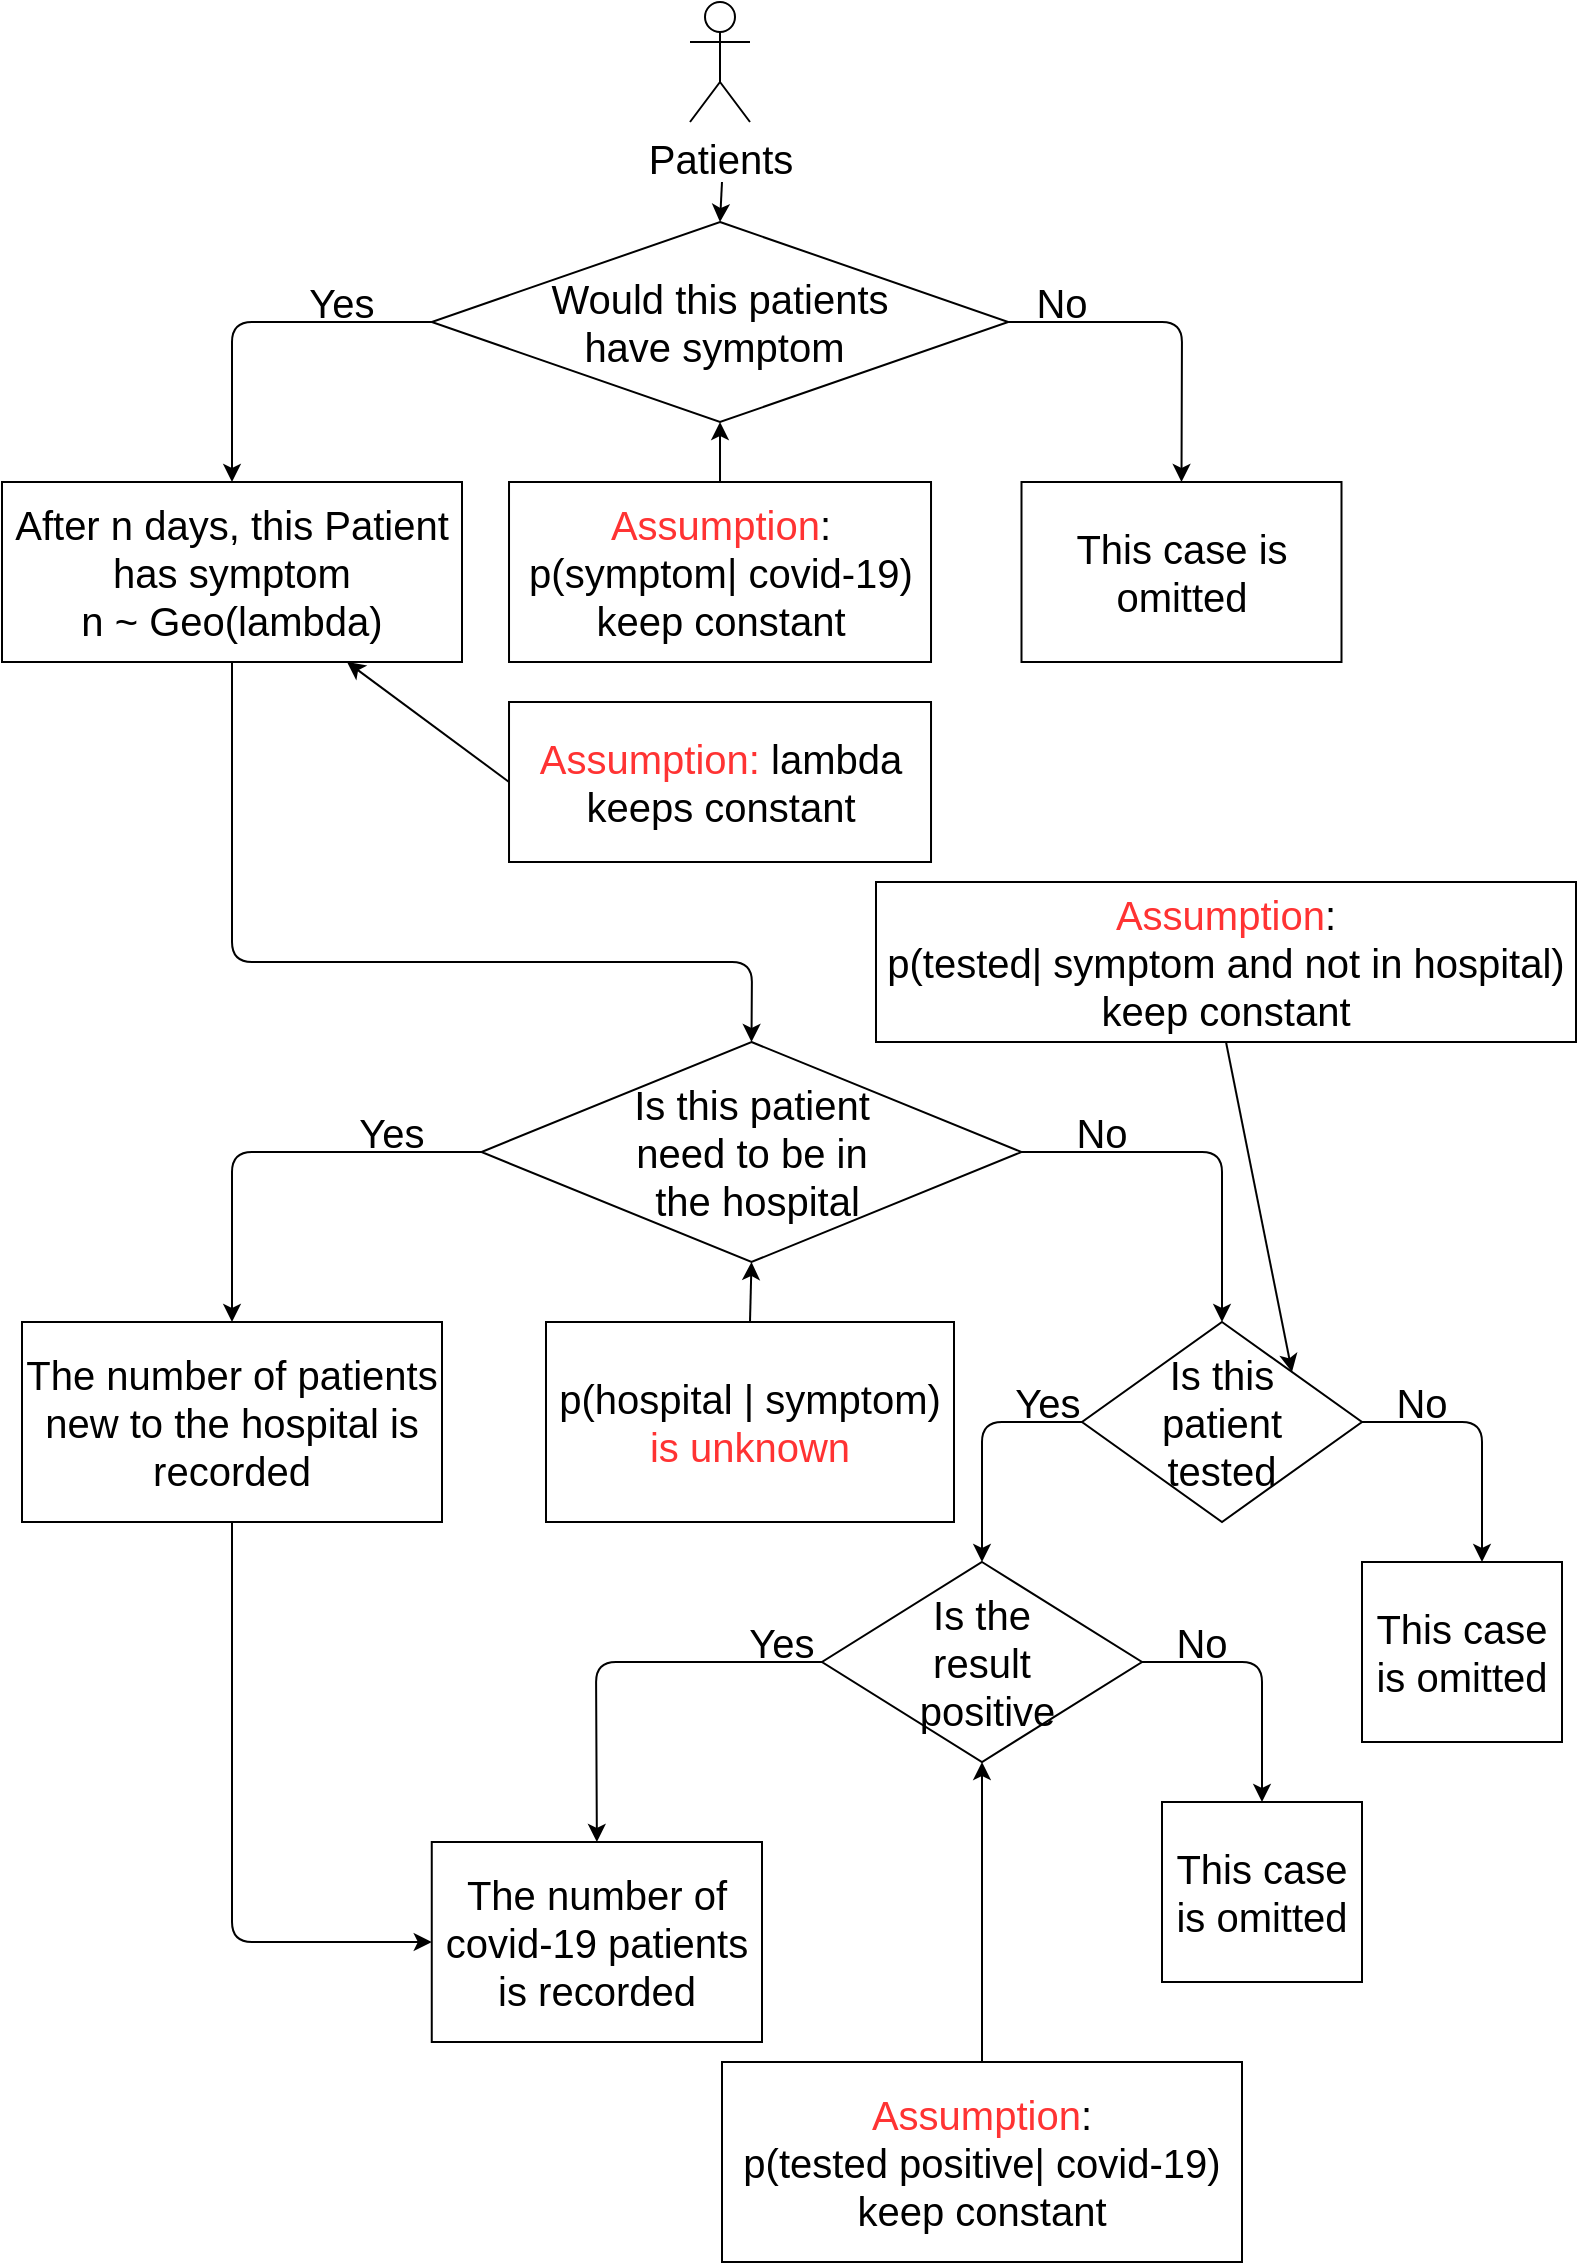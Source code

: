 <mxfile version="14.9.2" type="device"><diagram id="wYgK5nks8HcWJWhXojZG" name="Page-1"><mxGraphModel dx="1052" dy="624" grid="1" gridSize="10" guides="1" tooltips="1" connect="1" arrows="1" fold="1" page="1" pageScale="1" pageWidth="827" pageHeight="1169" math="0" shadow="0"><root><mxCell id="0"/><mxCell id="1" parent="0"/><mxCell id="vHe0E507JqWtaFOiYlpj-1" value="&lt;font style=&quot;font-size: 20px&quot;&gt;Patients&lt;/font&gt;" style="shape=umlActor;verticalLabelPosition=bottom;verticalAlign=top;html=1;outlineConnect=0;" parent="1" vertex="1"><mxGeometry x="384" y="20" width="30" height="60" as="geometry"/></mxCell><mxCell id="vHe0E507JqWtaFOiYlpj-4" value="" style="endArrow=classic;html=1;entryX=0.5;entryY=0;entryDx=0;entryDy=0;" parent="1" target="vHe0E507JqWtaFOiYlpj-8" edge="1"><mxGeometry width="50" height="50" relative="1" as="geometry"><mxPoint x="400" y="110" as="sourcePoint"/><mxPoint x="400" y="180" as="targetPoint"/></mxGeometry></mxCell><mxCell id="vHe0E507JqWtaFOiYlpj-6" value="&lt;font style=&quot;font-size: 20px&quot;&gt;After n days, this Patient has symptom&lt;br&gt;n ~ Geo(lambda)&lt;/font&gt;" style="rounded=0;whiteSpace=wrap;html=1;" parent="1" vertex="1"><mxGeometry x="40" y="260" width="230" height="90" as="geometry"/></mxCell><mxCell id="vHe0E507JqWtaFOiYlpj-8" value="&lt;font style=&quot;font-size: 20px&quot;&gt;Would this patients &lt;br&gt;have symptom&amp;nbsp;&lt;/font&gt;" style="rhombus;whiteSpace=wrap;html=1;" parent="1" vertex="1"><mxGeometry x="254.88" y="130" width="288.25" height="100" as="geometry"/></mxCell><mxCell id="vHe0E507JqWtaFOiYlpj-9" value="" style="endArrow=classic;html=1;exitX=0;exitY=0.5;exitDx=0;exitDy=0;entryX=0.5;entryY=0;entryDx=0;entryDy=0;" parent="1" source="vHe0E507JqWtaFOiYlpj-8" target="vHe0E507JqWtaFOiYlpj-6" edge="1"><mxGeometry width="50" height="50" relative="1" as="geometry"><mxPoint x="190" y="180" as="sourcePoint"/><mxPoint x="240" y="130" as="targetPoint"/><Array as="points"><mxPoint x="155" y="180"/></Array></mxGeometry></mxCell><mxCell id="vHe0E507JqWtaFOiYlpj-10" value="&lt;font style=&quot;font-size: 20px&quot;&gt;Yes&lt;/font&gt;" style="text;html=1;strokeColor=none;fillColor=none;align=center;verticalAlign=middle;whiteSpace=wrap;rounded=0;" parent="1" vertex="1"><mxGeometry x="190" y="160" width="40" height="20" as="geometry"/></mxCell><mxCell id="vHe0E507JqWtaFOiYlpj-11" value="&lt;font style=&quot;font-size: 20px&quot;&gt;This case is omitted&lt;/font&gt;" style="rounded=0;whiteSpace=wrap;html=1;" parent="1" vertex="1"><mxGeometry x="549.75" y="260" width="160" height="90" as="geometry"/></mxCell><mxCell id="vHe0E507JqWtaFOiYlpj-12" value="" style="endArrow=classic;html=1;entryX=0.5;entryY=0;entryDx=0;entryDy=0;exitX=1;exitY=0.5;exitDx=0;exitDy=0;" parent="1" source="vHe0E507JqWtaFOiYlpj-8" target="vHe0E507JqWtaFOiYlpj-11" edge="1"><mxGeometry width="50" height="50" relative="1" as="geometry"><mxPoint x="520" y="210" as="sourcePoint"/><mxPoint x="440" y="170" as="targetPoint"/><Array as="points"><mxPoint x="630" y="180"/></Array></mxGeometry></mxCell><mxCell id="vHe0E507JqWtaFOiYlpj-13" value="&lt;font style=&quot;font-size: 20px&quot;&gt;No&lt;/font&gt;" style="text;html=1;strokeColor=none;fillColor=none;align=center;verticalAlign=middle;whiteSpace=wrap;rounded=0;" parent="1" vertex="1"><mxGeometry x="549.75" y="160" width="40" height="20" as="geometry"/></mxCell><mxCell id="vHe0E507JqWtaFOiYlpj-15" value="&lt;font style=&quot;font-size: 20px&quot;&gt;&lt;font color=&quot;#ff3333&quot;&gt;Assumption&lt;/font&gt;:&lt;br&gt;p(symptom| covid-19) keep constant&lt;/font&gt;" style="rounded=0;whiteSpace=wrap;html=1;" parent="1" vertex="1"><mxGeometry x="293.51" y="260" width="211" height="90" as="geometry"/></mxCell><mxCell id="vHe0E507JqWtaFOiYlpj-16" value="" style="endArrow=classic;html=1;entryX=0.5;entryY=1;entryDx=0;entryDy=0;exitX=0.5;exitY=0;exitDx=0;exitDy=0;" parent="1" source="vHe0E507JqWtaFOiYlpj-15" target="vHe0E507JqWtaFOiYlpj-8" edge="1"><mxGeometry width="50" height="50" relative="1" as="geometry"><mxPoint x="390" y="360" as="sourcePoint"/><mxPoint x="440" y="310" as="targetPoint"/></mxGeometry></mxCell><mxCell id="vHe0E507JqWtaFOiYlpj-17" value="" style="endArrow=classic;html=1;entryX=0.75;entryY=1;entryDx=0;entryDy=0;exitX=0;exitY=0.5;exitDx=0;exitDy=0;" parent="1" source="vHe0E507JqWtaFOiYlpj-18" target="vHe0E507JqWtaFOiYlpj-6" edge="1"><mxGeometry width="50" height="50" relative="1" as="geometry"><mxPoint x="280" y="490" as="sourcePoint"/><mxPoint x="440" y="530" as="targetPoint"/></mxGeometry></mxCell><mxCell id="vHe0E507JqWtaFOiYlpj-18" value="&lt;font style=&quot;font-size: 20px&quot;&gt;&lt;font color=&quot;#ff3333&quot;&gt;Assumption:&lt;/font&gt;&amp;nbsp;lambda keeps constant&lt;/font&gt;" style="rounded=0;whiteSpace=wrap;html=1;" parent="1" vertex="1"><mxGeometry x="293.51" y="370" width="211" height="80" as="geometry"/></mxCell><mxCell id="vHe0E507JqWtaFOiYlpj-19" value="" style="endArrow=classic;html=1;exitX=0.5;exitY=1;exitDx=0;exitDy=0;entryX=0.5;entryY=0;entryDx=0;entryDy=0;" parent="1" source="vHe0E507JqWtaFOiYlpj-6" target="vHe0E507JqWtaFOiYlpj-20" edge="1"><mxGeometry width="50" height="50" relative="1" as="geometry"><mxPoint x="390" y="690" as="sourcePoint"/><mxPoint x="420" y="670" as="targetPoint"/><Array as="points"><mxPoint x="155" y="500"/><mxPoint x="415" y="500"/></Array></mxGeometry></mxCell><mxCell id="vHe0E507JqWtaFOiYlpj-20" value="&lt;font style=&quot;font-size: 20px&quot;&gt;Is this patient &lt;br&gt;need to&amp;nbsp;be in&lt;br&gt;&amp;nbsp;the hospital&lt;/font&gt;" style="rhombus;whiteSpace=wrap;html=1;" parent="1" vertex="1"><mxGeometry x="279.75" y="540" width="270" height="110" as="geometry"/></mxCell><mxCell id="vHe0E507JqWtaFOiYlpj-21" value="" style="endArrow=classic;html=1;exitX=0;exitY=0.5;exitDx=0;exitDy=0;" parent="1" source="vHe0E507JqWtaFOiYlpj-20" target="vHe0E507JqWtaFOiYlpj-27" edge="1"><mxGeometry width="50" height="50" relative="1" as="geometry"><mxPoint x="330" y="760" as="sourcePoint"/><mxPoint x="180" y="820" as="targetPoint"/><Array as="points"><mxPoint x="155" y="595"/></Array></mxGeometry></mxCell><mxCell id="vHe0E507JqWtaFOiYlpj-22" value="" style="endArrow=classic;html=1;exitX=1;exitY=0.5;exitDx=0;exitDy=0;entryX=0.5;entryY=0;entryDx=0;entryDy=0;" parent="1" source="vHe0E507JqWtaFOiYlpj-20" target="vHe0E507JqWtaFOiYlpj-29" edge="1"><mxGeometry width="50" height="50" relative="1" as="geometry"><mxPoint x="330" y="760" as="sourcePoint"/><mxPoint x="650" y="660" as="targetPoint"/><Array as="points"><mxPoint x="650" y="595"/></Array></mxGeometry></mxCell><mxCell id="vHe0E507JqWtaFOiYlpj-23" value="&lt;font style=&quot;font-size: 20px&quot;&gt;Yes&lt;/font&gt;" style="text;html=1;strokeColor=none;fillColor=none;align=center;verticalAlign=middle;whiteSpace=wrap;rounded=0;" parent="1" vertex="1"><mxGeometry x="214.88" y="575" width="40" height="20" as="geometry"/></mxCell><mxCell id="vHe0E507JqWtaFOiYlpj-24" value="&lt;font style=&quot;font-size: 20px&quot;&gt;No&lt;/font&gt;" style="text;html=1;strokeColor=none;fillColor=none;align=center;verticalAlign=middle;whiteSpace=wrap;rounded=0;" parent="1" vertex="1"><mxGeometry x="570" y="575" width="40" height="20" as="geometry"/></mxCell><mxCell id="vHe0E507JqWtaFOiYlpj-25" value="&lt;font style=&quot;font-size: 20px&quot;&gt;p(hospital | symptom) &lt;br&gt;&lt;font color=&quot;#ff3333&quot;&gt;is unknown&lt;/font&gt;&lt;br&gt;&lt;/font&gt;" style="rounded=0;whiteSpace=wrap;html=1;" parent="1" vertex="1"><mxGeometry x="312" y="680" width="204" height="100" as="geometry"/></mxCell><mxCell id="vHe0E507JqWtaFOiYlpj-26" value="" style="endArrow=classic;html=1;entryX=0.5;entryY=1;entryDx=0;entryDy=0;exitX=0.5;exitY=0;exitDx=0;exitDy=0;" parent="1" source="vHe0E507JqWtaFOiYlpj-25" target="vHe0E507JqWtaFOiYlpj-20" edge="1"><mxGeometry width="50" height="50" relative="1" as="geometry"><mxPoint x="405.75" y="870" as="sourcePoint"/><mxPoint x="414.75" y="790" as="targetPoint"/></mxGeometry></mxCell><mxCell id="vHe0E507JqWtaFOiYlpj-27" value="&lt;font style=&quot;font-size: 20px&quot;&gt;The number of patients new to the hospital is recorded&lt;/font&gt;" style="rounded=0;whiteSpace=wrap;html=1;" parent="1" vertex="1"><mxGeometry x="50" y="680" width="210" height="100" as="geometry"/></mxCell><mxCell id="vHe0E507JqWtaFOiYlpj-29" value="&lt;font style=&quot;font-size: 20px&quot;&gt;Is this &lt;br&gt;patient &lt;br&gt;tested&lt;/font&gt;" style="rhombus;whiteSpace=wrap;html=1;" parent="1" vertex="1"><mxGeometry x="580" y="680" width="140" height="100" as="geometry"/></mxCell><mxCell id="vHe0E507JqWtaFOiYlpj-30" value="" style="endArrow=classic;html=1;exitX=1;exitY=0.5;exitDx=0;exitDy=0;" parent="1" source="vHe0E507JqWtaFOiYlpj-29" edge="1"><mxGeometry width="50" height="50" relative="1" as="geometry"><mxPoint x="400" y="860" as="sourcePoint"/><mxPoint x="780" y="800" as="targetPoint"/><Array as="points"><mxPoint x="780" y="730"/></Array></mxGeometry></mxCell><mxCell id="vHe0E507JqWtaFOiYlpj-31" value="&lt;font style=&quot;font-size: 20px&quot;&gt;No&lt;/font&gt;" style="text;html=1;strokeColor=none;fillColor=none;align=center;verticalAlign=middle;whiteSpace=wrap;rounded=0;" parent="1" vertex="1"><mxGeometry x="730" y="710" width="40" height="20" as="geometry"/></mxCell><mxCell id="vHe0E507JqWtaFOiYlpj-33" value="&lt;font style=&quot;font-size: 20px&quot;&gt;This case is omitted&lt;/font&gt;" style="rounded=0;whiteSpace=wrap;html=1;" parent="1" vertex="1"><mxGeometry x="720" y="800" width="100" height="90" as="geometry"/></mxCell><mxCell id="vHe0E507JqWtaFOiYlpj-34" value="" style="endArrow=classic;html=1;exitX=0;exitY=0.5;exitDx=0;exitDy=0;entryX=0.5;entryY=0;entryDx=0;entryDy=0;" parent="1" source="vHe0E507JqWtaFOiYlpj-29" target="vHe0E507JqWtaFOiYlpj-36" edge="1"><mxGeometry width="50" height="50" relative="1" as="geometry"><mxPoint x="400" y="780" as="sourcePoint"/><mxPoint x="530" y="800" as="targetPoint"/><Array as="points"><mxPoint x="530" y="730"/></Array></mxGeometry></mxCell><mxCell id="vHe0E507JqWtaFOiYlpj-35" value="&lt;font style=&quot;font-size: 20px&quot;&gt;Yes&lt;/font&gt;" style="text;html=1;strokeColor=none;fillColor=none;align=center;verticalAlign=middle;whiteSpace=wrap;rounded=0;" parent="1" vertex="1"><mxGeometry x="543.13" y="710" width="40" height="20" as="geometry"/></mxCell><mxCell id="vHe0E507JqWtaFOiYlpj-36" value="&lt;font style=&quot;font-size: 20px&quot;&gt;Is the &lt;br&gt;result&lt;br&gt;&amp;nbsp;positive&lt;/font&gt;" style="rhombus;whiteSpace=wrap;html=1;" parent="1" vertex="1"><mxGeometry x="450" y="800" width="160" height="100" as="geometry"/></mxCell><mxCell id="vHe0E507JqWtaFOiYlpj-37" value="" style="endArrow=classic;html=1;exitX=1;exitY=0.5;exitDx=0;exitDy=0;entryX=0.5;entryY=0;entryDx=0;entryDy=0;" parent="1" source="vHe0E507JqWtaFOiYlpj-36" target="vHe0E507JqWtaFOiYlpj-39" edge="1"><mxGeometry width="50" height="50" relative="1" as="geometry"><mxPoint x="610" y="850" as="sourcePoint"/><mxPoint x="670" y="920" as="targetPoint"/><Array as="points"><mxPoint x="670" y="850"/></Array></mxGeometry></mxCell><mxCell id="vHe0E507JqWtaFOiYlpj-38" value="&lt;font style=&quot;font-size: 20px&quot;&gt;No&lt;/font&gt;" style="text;html=1;strokeColor=none;fillColor=none;align=center;verticalAlign=middle;whiteSpace=wrap;rounded=0;" parent="1" vertex="1"><mxGeometry x="620" y="830" width="40" height="20" as="geometry"/></mxCell><mxCell id="vHe0E507JqWtaFOiYlpj-39" value="&lt;font style=&quot;font-size: 20px&quot;&gt;This case is omitted&lt;/font&gt;" style="rounded=0;whiteSpace=wrap;html=1;" parent="1" vertex="1"><mxGeometry x="620" y="920" width="100" height="90" as="geometry"/></mxCell><mxCell id="vHe0E507JqWtaFOiYlpj-40" value="" style="endArrow=classic;html=1;exitX=1;exitY=1;exitDx=0;exitDy=0;entryX=0.5;entryY=0;entryDx=0;entryDy=0;" parent="1" source="vHe0E507JqWtaFOiYlpj-41" target="vHe0E507JqWtaFOiYlpj-43" edge="1"><mxGeometry width="50" height="50" relative="1" as="geometry"><mxPoint x="446.87" y="850" as="sourcePoint"/><mxPoint x="396.87" y="920" as="targetPoint"/><Array as="points"><mxPoint x="337" y="850"/></Array></mxGeometry></mxCell><mxCell id="vHe0E507JqWtaFOiYlpj-41" value="&lt;font style=&quot;font-size: 20px&quot;&gt;Yes&lt;/font&gt;" style="text;html=1;strokeColor=none;fillColor=none;align=center;verticalAlign=middle;whiteSpace=wrap;rounded=0;" parent="1" vertex="1"><mxGeometry x="410" y="830" width="40" height="20" as="geometry"/></mxCell><mxCell id="vHe0E507JqWtaFOiYlpj-43" value="&lt;font style=&quot;font-size: 20px&quot;&gt;The number of covid-19 patients is recorded&lt;/font&gt;" style="rounded=0;whiteSpace=wrap;html=1;" parent="1" vertex="1"><mxGeometry x="254.88" y="940" width="165.12" height="100" as="geometry"/></mxCell><mxCell id="vHe0E507JqWtaFOiYlpj-44" value="" style="endArrow=classic;html=1;entryX=0;entryY=0.5;entryDx=0;entryDy=0;exitX=0.5;exitY=1;exitDx=0;exitDy=0;" parent="1" source="vHe0E507JqWtaFOiYlpj-27" target="vHe0E507JqWtaFOiYlpj-43" edge="1"><mxGeometry width="50" height="50" relative="1" as="geometry"><mxPoint x="400" y="860" as="sourcePoint"/><mxPoint x="450" y="810" as="targetPoint"/><Array as="points"><mxPoint x="155" y="990"/></Array></mxGeometry></mxCell><mxCell id="vHe0E507JqWtaFOiYlpj-47" value="&lt;font style=&quot;font-size: 20px&quot;&gt;&lt;font color=&quot;#ff3333&quot;&gt;Assumption&lt;/font&gt;:&lt;br&gt;p(tested positive| covid-19) keep constant&lt;/font&gt;" style="rounded=0;whiteSpace=wrap;html=1;" parent="1" vertex="1"><mxGeometry x="400" y="1050" width="260" height="100" as="geometry"/></mxCell><mxCell id="vHe0E507JqWtaFOiYlpj-48" value="" style="endArrow=classic;html=1;exitX=0.5;exitY=0;exitDx=0;exitDy=0;entryX=0.5;entryY=1;entryDx=0;entryDy=0;" parent="1" source="vHe0E507JqWtaFOiYlpj-47" target="vHe0E507JqWtaFOiYlpj-36" edge="1"><mxGeometry width="50" height="50" relative="1" as="geometry"><mxPoint x="370" y="910" as="sourcePoint"/><mxPoint x="510" y="910" as="targetPoint"/></mxGeometry></mxCell><mxCell id="vHe0E507JqWtaFOiYlpj-49" value="&lt;font style=&quot;font-size: 20px&quot;&gt;&lt;font color=&quot;#ff3333&quot;&gt;Assumption&lt;/font&gt;:&lt;br&gt;p(tested| symptom and not in hospital) keep constant&lt;/font&gt;" style="rounded=0;whiteSpace=wrap;html=1;" parent="1" vertex="1"><mxGeometry x="477" y="460" width="350" height="80" as="geometry"/></mxCell><mxCell id="vHe0E507JqWtaFOiYlpj-50" value="" style="endArrow=classic;html=1;exitX=0.5;exitY=1;exitDx=0;exitDy=0;entryX=1;entryY=0;entryDx=0;entryDy=0;" parent="1" source="vHe0E507JqWtaFOiYlpj-49" target="vHe0E507JqWtaFOiYlpj-29" edge="1"><mxGeometry width="50" height="50" relative="1" as="geometry"><mxPoint x="370" y="780" as="sourcePoint"/><mxPoint x="420" y="730" as="targetPoint"/></mxGeometry></mxCell></root></mxGraphModel></diagram></mxfile>